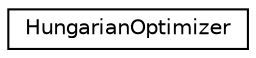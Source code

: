 digraph "Graphical Class Hierarchy"
{
 // LATEX_PDF_SIZE
  edge [fontname="Helvetica",fontsize="10",labelfontname="Helvetica",labelfontsize="10"];
  node [fontname="Helvetica",fontsize="10",shape=record];
  rankdir="LR";
  Node0 [label="HungarianOptimizer",height=0.2,width=0.4,color="black", fillcolor="white", style="filled",URL="$classoperations__research_1_1_hungarian_optimizer.html",tooltip=" "];
}
